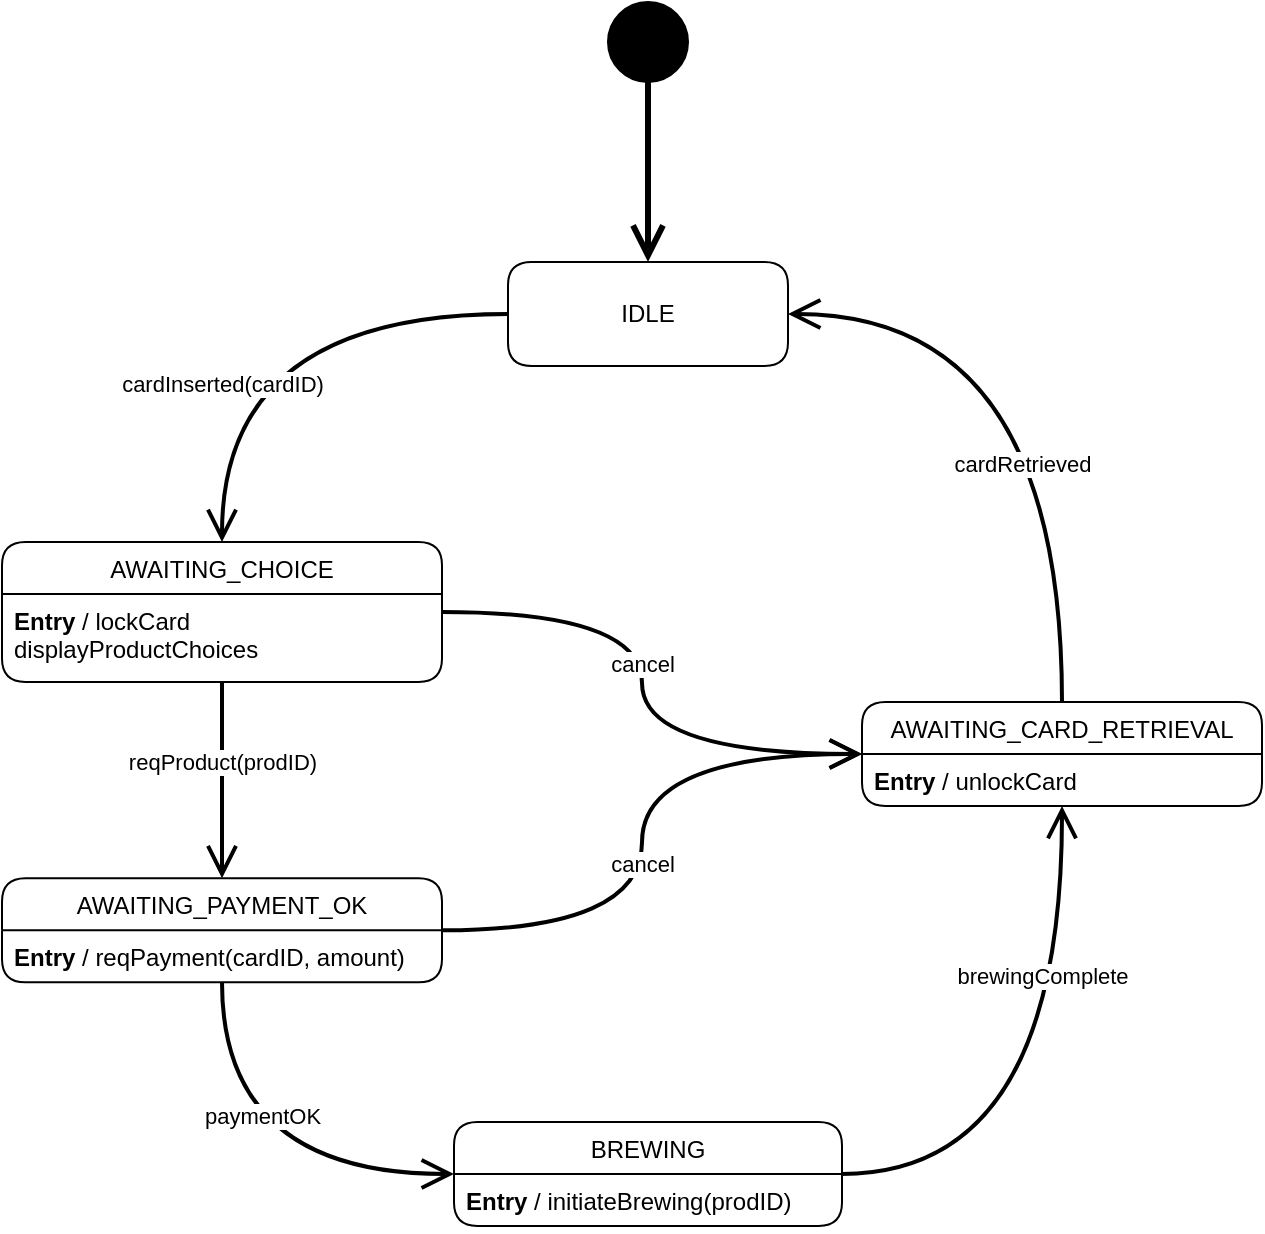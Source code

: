 <mxfile version="12.6.5" type="device"><diagram id="xrOWFkXPdfUEzS1QT7Qk" name="Page-1"><mxGraphModel dx="865" dy="506" grid="1" gridSize="10" guides="1" tooltips="1" connect="1" arrows="1" fold="1" page="1" pageScale="1" pageWidth="827" pageHeight="1169" math="0" shadow="0"><root><mxCell id="0"/><mxCell id="1" parent="0"/><mxCell id="myJLgPvcLZk-mIJ_CIB1-7" value="IDLE" style="swimlane;fontStyle=0;childLayout=stackLayout;horizontal=1;startSize=26;fillColor=none;horizontalStack=0;resizeParent=1;resizeParentMax=0;resizeLast=0;collapsible=0;marginBottom=0;swimlaneLine=0;rounded=1;perimeterSpacing=0;strokeWidth=1;glass=0;verticalAlign=middle;spacing=2;spacingTop=24;" parent="1" vertex="1"><mxGeometry x="343" y="250" width="140" height="52" as="geometry"/></mxCell><mxCell id="myJLgPvcLZk-mIJ_CIB1-11" value="AWAITING_CHOICE" style="swimlane;fontStyle=0;childLayout=stackLayout;horizontal=1;startSize=26;fillColor=none;horizontalStack=0;resizeParent=1;resizeParentMax=0;resizeLast=0;collapsible=0;marginBottom=0;swimlaneLine=1;rounded=1;perimeterSpacing=0;strokeWidth=1;glass=0;" parent="1" vertex="1"><mxGeometry x="90" y="390" width="220" height="70" as="geometry"/></mxCell><mxCell id="myJLgPvcLZk-mIJ_CIB1-12" value="&lt;b&gt;Entry&lt;/b&gt; / lockCard&lt;br&gt;displayProductChoices" style="text;strokeColor=none;fillColor=none;align=left;verticalAlign=top;spacingLeft=4;spacingRight=4;overflow=hidden;rotatable=0;points=[[0,0.5],[1,0.5]];portConstraint=eastwest;html=1;" parent="myJLgPvcLZk-mIJ_CIB1-11" vertex="1"><mxGeometry y="26" width="220" height="44" as="geometry"/></mxCell><mxCell id="myJLgPvcLZk-mIJ_CIB1-15" value="AWAITING_PAYMENT_OK" style="swimlane;fontStyle=0;childLayout=stackLayout;horizontal=1;startSize=26;fillColor=none;horizontalStack=0;resizeParent=1;resizeParentMax=0;resizeLast=0;collapsible=0;marginBottom=0;swimlaneLine=1;rounded=1;perimeterSpacing=0;strokeWidth=1;glass=0;" parent="1" vertex="1"><mxGeometry x="90" y="558.17" width="220" height="52" as="geometry"/></mxCell><mxCell id="myJLgPvcLZk-mIJ_CIB1-16" value="&lt;b&gt;Entry&lt;/b&gt; / reqPayment(cardID, amount)" style="text;strokeColor=none;fillColor=none;align=left;verticalAlign=top;spacingLeft=4;spacingRight=4;overflow=hidden;rotatable=0;points=[[0,0.5],[1,0.5]];portConstraint=eastwest;html=1;" parent="myJLgPvcLZk-mIJ_CIB1-15" vertex="1"><mxGeometry y="26" width="220" height="26" as="geometry"/></mxCell><mxCell id="myJLgPvcLZk-mIJ_CIB1-18" value="BREWING" style="swimlane;fontStyle=0;childLayout=stackLayout;horizontal=1;startSize=26;fillColor=none;horizontalStack=0;resizeParent=1;resizeParentMax=0;resizeLast=0;collapsible=0;marginBottom=0;swimlaneLine=1;rounded=1;perimeterSpacing=0;strokeWidth=1;glass=0;" parent="1" vertex="1"><mxGeometry x="316" y="680" width="194" height="52" as="geometry"/></mxCell><mxCell id="myJLgPvcLZk-mIJ_CIB1-19" value="&lt;b&gt;Entry&lt;/b&gt; / initiateBrewing(prodID)" style="text;strokeColor=none;fillColor=none;align=left;verticalAlign=top;spacingLeft=4;spacingRight=4;overflow=hidden;rotatable=0;points=[[0,0.5],[1,0.5]];portConstraint=eastwest;html=1;" parent="myJLgPvcLZk-mIJ_CIB1-18" vertex="1"><mxGeometry y="26" width="194" height="26" as="geometry"/></mxCell><mxCell id="myJLgPvcLZk-mIJ_CIB1-21" value="AWAITING_CARD_RETRIEVAL" style="swimlane;fontStyle=0;childLayout=stackLayout;horizontal=1;startSize=26;fillColor=none;horizontalStack=0;resizeParent=1;resizeParentMax=0;resizeLast=0;collapsible=0;marginBottom=0;swimlaneLine=1;rounded=1;perimeterSpacing=0;strokeWidth=1;glass=0;" parent="1" vertex="1"><mxGeometry x="520" y="470" width="200" height="52" as="geometry"/></mxCell><mxCell id="myJLgPvcLZk-mIJ_CIB1-22" value="&lt;b&gt;Entry&lt;/b&gt; / unlockCard" style="text;strokeColor=none;fillColor=none;align=left;verticalAlign=top;spacingLeft=4;spacingRight=4;overflow=hidden;rotatable=0;points=[[0,0.5],[1,0.5]];portConstraint=eastwest;fontStyle=0;html=1;" parent="myJLgPvcLZk-mIJ_CIB1-21" vertex="1"><mxGeometry y="26" width="200" height="26" as="geometry"/></mxCell><mxCell id="myJLgPvcLZk-mIJ_CIB1-23" value="" style="shape=ellipse;html=1;fillColor=#000000;fontSize=18;fontColor=#ffffff;rounded=1;glass=0;strokeWidth=1;" parent="1" vertex="1"><mxGeometry x="393" y="120" width="40" height="40" as="geometry"/></mxCell><mxCell id="myJLgPvcLZk-mIJ_CIB1-24" value="cardInserted(cardID)" style="edgeStyle=orthogonalEdgeStyle;html=1;endArrow=open;endSize=12;strokeWidth=2;verticalAlign=bottom;curved=1;" parent="1" source="myJLgPvcLZk-mIJ_CIB1-7" target="myJLgPvcLZk-mIJ_CIB1-11" edge="1"><mxGeometry x="0.113" y="44" width="160" relative="1" as="geometry"><mxPoint x="240" y="400" as="sourcePoint"/><mxPoint x="400" y="400" as="targetPoint"/><mxPoint x="-44" y="44" as="offset"/></mxGeometry></mxCell><mxCell id="myJLgPvcLZk-mIJ_CIB1-26" value="reqProduct(prodID)" style="edgeStyle=none;html=1;endArrow=open;endSize=12;strokeWidth=2;verticalAlign=bottom;" parent="1" source="myJLgPvcLZk-mIJ_CIB1-11" target="myJLgPvcLZk-mIJ_CIB1-15" edge="1"><mxGeometry width="160" relative="1" as="geometry"><mxPoint x="140" y="540" as="sourcePoint"/><mxPoint x="300" y="540" as="targetPoint"/></mxGeometry></mxCell><mxCell id="myJLgPvcLZk-mIJ_CIB1-29" value="brewingComplete" style="edgeStyle=orthogonalEdgeStyle;html=1;endArrow=open;endSize=12;strokeWidth=2;verticalAlign=bottom;curved=1;" parent="1" source="myJLgPvcLZk-mIJ_CIB1-18" target="myJLgPvcLZk-mIJ_CIB1-21" edge="1"><mxGeometry x="0.359" y="10" width="160" relative="1" as="geometry"><mxPoint x="360" y="800" as="sourcePoint"/><mxPoint x="520" y="800" as="targetPoint"/><mxPoint as="offset"/></mxGeometry></mxCell><mxCell id="myJLgPvcLZk-mIJ_CIB1-30" value="paymentOK" style="edgeStyle=orthogonalEdgeStyle;html=1;endArrow=open;endSize=12;strokeWidth=2;verticalAlign=bottom;curved=1;" parent="1" source="myJLgPvcLZk-mIJ_CIB1-15" target="myJLgPvcLZk-mIJ_CIB1-18" edge="1"><mxGeometry x="-0.287" y="20" width="160" relative="1" as="geometry"><mxPoint x="80" y="710" as="sourcePoint"/><mxPoint x="240" y="710" as="targetPoint"/><Array as="points"><mxPoint x="200" y="706"/></Array><mxPoint as="offset"/></mxGeometry></mxCell><mxCell id="myJLgPvcLZk-mIJ_CIB1-31" value="cardRetrieved" style="edgeStyle=orthogonalEdgeStyle;html=1;endArrow=open;endSize=12;strokeWidth=2;verticalAlign=bottom;curved=1;" parent="1" source="myJLgPvcLZk-mIJ_CIB1-21" target="myJLgPvcLZk-mIJ_CIB1-7" edge="1"><mxGeometry x="-0.335" y="20" width="160" relative="1" as="geometry"><mxPoint x="550" y="430" as="sourcePoint"/><mxPoint x="710" y="430" as="targetPoint"/><Array as="points"><mxPoint x="620" y="276"/></Array><mxPoint as="offset"/></mxGeometry></mxCell><mxCell id="myJLgPvcLZk-mIJ_CIB1-32" value="&lt;br&gt;" style="edgeStyle=none;html=1;endArrow=open;endSize=12;strokeWidth=3;verticalAlign=bottom;" parent="1" source="myJLgPvcLZk-mIJ_CIB1-23" target="myJLgPvcLZk-mIJ_CIB1-7" edge="1"><mxGeometry width="160" relative="1" as="geometry"><mxPoint x="160" y="870" as="sourcePoint"/><mxPoint x="320" y="870" as="targetPoint"/></mxGeometry></mxCell><mxCell id="T8KRVYgNR4YFafCcEOv3-1" value="cancel" style="edgeStyle=orthogonalEdgeStyle;html=1;endArrow=open;endSize=12;strokeWidth=2;verticalAlign=bottom;curved=1;" edge="1" parent="1" source="myJLgPvcLZk-mIJ_CIB1-11" target="myJLgPvcLZk-mIJ_CIB1-21"><mxGeometry x="-0.039" width="160" relative="1" as="geometry"><mxPoint x="330" y="420" as="sourcePoint"/><mxPoint x="490" y="420" as="targetPoint"/><Array as="points"><mxPoint x="410" y="425"/><mxPoint x="410" y="496"/></Array><mxPoint as="offset"/></mxGeometry></mxCell><mxCell id="T8KRVYgNR4YFafCcEOv3-2" value="cancel" style="edgeStyle=orthogonalEdgeStyle;html=1;endArrow=open;endSize=12;strokeWidth=2;verticalAlign=bottom;exitX=1;exitY=0.5;exitDx=0;exitDy=0;curved=1;" edge="1" parent="1" source="myJLgPvcLZk-mIJ_CIB1-15" target="myJLgPvcLZk-mIJ_CIB1-21"><mxGeometry x="-0.329" y="24" width="160" relative="1" as="geometry"><mxPoint x="330" y="560" as="sourcePoint"/><mxPoint x="490" y="560" as="targetPoint"/><Array as="points"><mxPoint x="410" y="584"/><mxPoint x="410" y="496"/></Array><mxPoint x="24" y="-24" as="offset"/></mxGeometry></mxCell></root></mxGraphModel></diagram></mxfile>